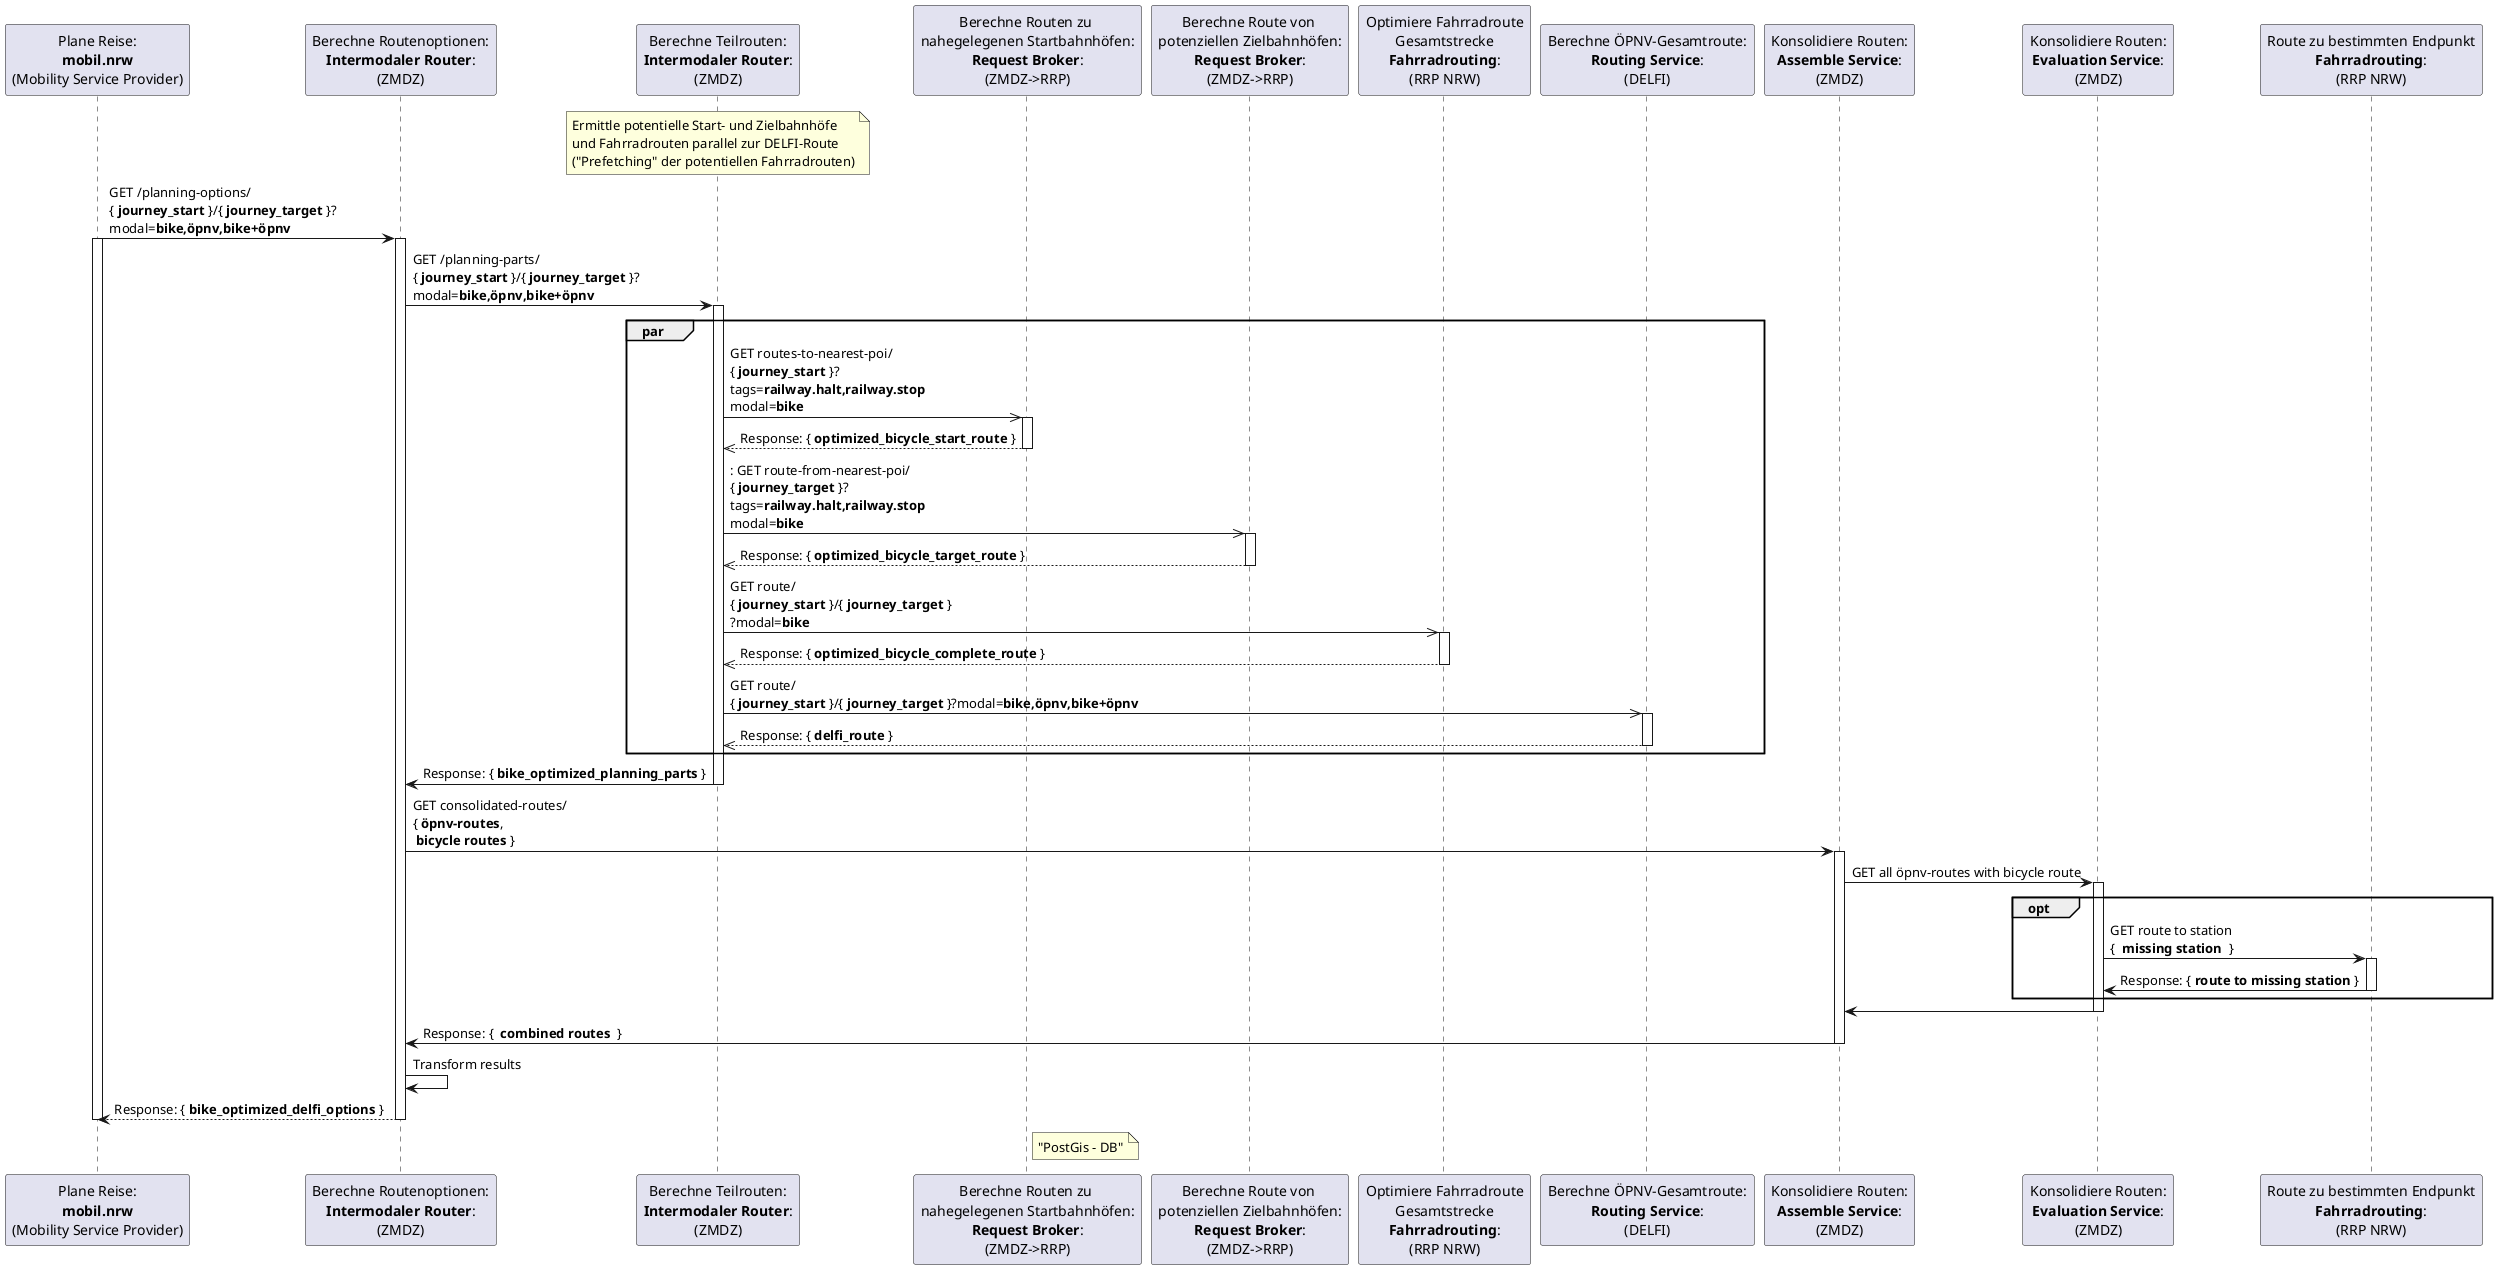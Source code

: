 @startuml

participant "Plane Reise:\n**mobil.nrw**\n(Mobility Service Provider)" as routing_app
participant "Berechne Routenoptionen:\n**Intermodaler Router**:\n(ZMDZ)" as dz_intermodal_router
participant "Berechne Teilrouten:\n**Intermodaler Router**:\n(ZMDZ)" as dz_router
participant "Berechne Routen zu \nnahegelegenen Startbahnhöfen:\n**Request Broker**:\n(ZMDZ->RRP)" as dz_broker_route_start
participant "Berechne Route von \npotenziellen Zielbahnhöfen:\n**Request Broker**:\n(ZMDZ->RRP)" as dz_broker_route_target
participant "Optimiere Fahrradroute\nGesamtstrecke\n**Fahrradrouting**:\n(RRP NRW)" as  dz_bicycle_router_complete
participant "Berechne ÖPNV-Gesamtroute:\n**Routing Service**:\n(DELFI)" as  delfi_router
participant "Konsolidiere Routen:\n**Assemble Service**:\n(ZMDZ)" as dz_assemble_service
participant "Konsolidiere Routen:\n**Evaluation Service**:\n(ZMDZ)" as dz_eval_service
participant "Route zu bestimmten Endpunkt\n**Fahrradrouting**:\n(RRP NRW)" as rrp_routing 

note over dz_router: Ermittle potentielle Start- und Zielbahnhöfe\nund Fahrradrouten parallel zur DELFI-Route\n("Prefetching" der potentiellen Fahrradrouten)

routing_app -> dz_intermodal_router : GET /planning-options/\n{ **journey_start** }/{ **journey_target** }?\nmodal=**bike,öpnv,bike+öpnv**
activate routing_app
activate dz_intermodal_router
dz_intermodal_router -> dz_router : GET /planning-parts/\n{ **journey_start** }/{ **journey_target** }?\nmodal=**bike,öpnv,bike+öpnv**
activate dz_router
par
dz_router  ->> dz_broker_route_start : GET routes-to-nearest-poi/\n{ **journey_start** }?\ntags=**railway.halt,railway.stop**\nmodal=**bike**
activate dz_broker_route_start

dz_router  <<-- dz_broker_route_start: Response: { **optimized_bicycle_start_route** }
deactivate dz_broker_route_start

dz_router  ->> dz_broker_route_target :  : GET route-from-nearest-poi/\n{ **journey_target** }?\ntags=**railway.halt,railway.stop**\nmodal=**bike**
activate dz_broker_route_target

dz_router  <<-- dz_broker_route_target: Response: { **optimized_bicycle_target_route** }
deactivate dz_broker_route_target

dz_router  ->> dz_bicycle_router_complete : GET route/\n{ **journey_start** }/{ **journey_target** }\n?modal=**bike**
activate dz_bicycle_router_complete
dz_router  <<-- dz_bicycle_router_complete: Response: { **optimized_bicycle_complete_route** }
deactivate dz_bicycle_router_complete
dz_router  ->> delfi_router : GET route/\n{ **journey_start** }/{ **journey_target** }?modal=**bike,öpnv,bike+öpnv**
activate delfi_router
dz_router  <<-- delfi_router: Response: { **delfi_route** }
deactivate delfi_router
end

dz_intermodal_router <- dz_router : Response: { **bike_optimized_planning_parts **}
deactivate  dz_router

dz_intermodal_router  -> dz_assemble_service : GET consolidated-routes/\n{ **öpnv-routes**,\n **bicycle routes** }
activate dz_assemble_service
dz_assemble_service -> dz_eval_service : GET all öpnv-routes with bicycle route
activate dz_eval_service
opt
dz_eval_service -> rrp_routing : GET route to station\n{ ** missing station ** } 
activate rrp_routing
dz_eval_service <- rrp_routing: Response: { **route to missing station** }
deactivate rrp_routing
end
dz_assemble_service <- dz_eval_service
deactivate dz_eval_service
dz_intermodal_router <- dz_assemble_service : Response: { ** combined routes ** }
deactivate dz_assemble_service
dz_intermodal_router  -> dz_intermodal_router: Transform results
dz_intermodal_router --> routing_app: Response: { **bike_optimized_delfi_options** }
deactivate dz_intermodal_router
deactivate routing_app

note right dz_broker_route_start: "PostGis - DB"

@enduml
